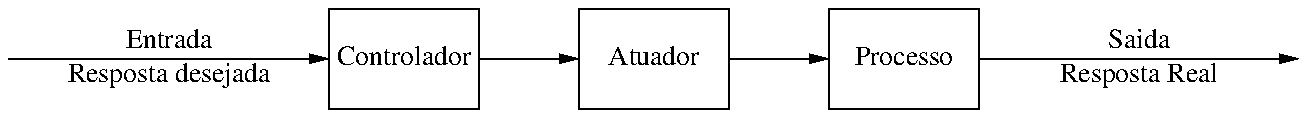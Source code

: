 .PS
# Sistema de Controle em Malha Aberta
# Entrada -> Controlador -> Atuador -> Processo -> Saída

arrow 1.6 "Entrada" "Resposta desejada"
box "Controlador" 
arrow
box "Atuador"
arrow
box "Processo"
arrow 1.6 "Saida" "Resposta Real"

.PE
